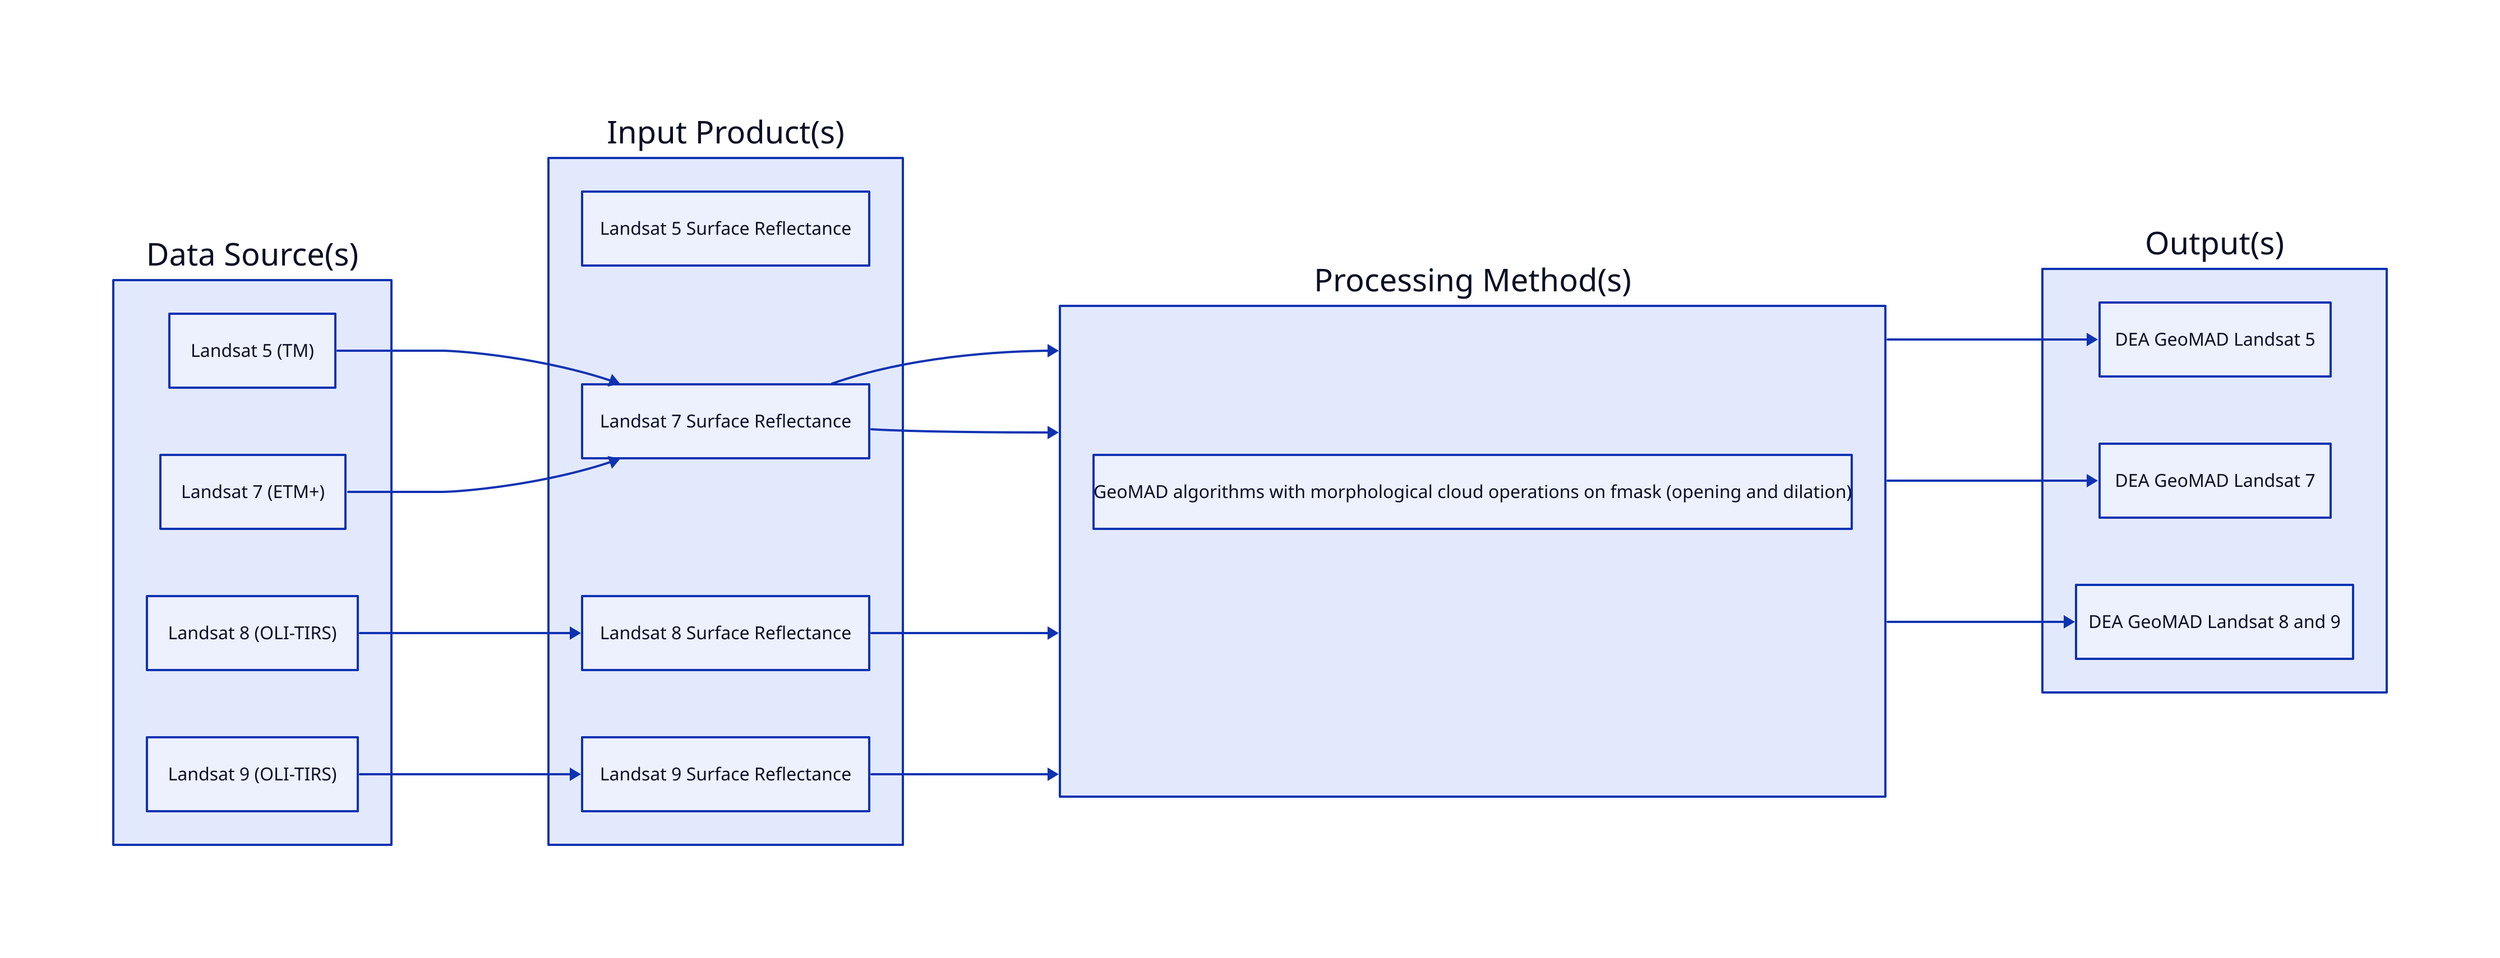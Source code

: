 direction: right

DataSources: Data Source(s) {
  direction: down
  L5Data: Landsat 5 (TM)
  L7Data: Landsat 7 (ETM+)
  L8Data: Landsat 8 (OLI-TIRS)
  L9Data: Landsat 9 (OLI-TIRS)
}

InputProducts: Input Product(s) {
  direction: down
  L5SurfaceReflectance: Landsat 5 Surface Reflectance
  L7SurfaceReflectance: Landsat 7 Surface Reflectance
  L8SurfaceReflectance: Landsat 8 Surface Reflectance
  L9SurfaceReflectance: Landsat 9 Surface Reflectance
}

ProcessingMethods: Processing Method(s) {
  direction: down
  Processing1: GeoMAD algorithms with morphological cloud operations on fmask (opening and dilation)
}

Outputs: Output(s) {
  direction: down
  GeomadLandsat5: DEA GeoMAD Landsat 5
  GeomadLandsat7: DEA GeoMAD Landsat 7
  GeomadLandsat8And9: DEA GeoMAD Landsat 8 and 9
}

DataSources.L5Data -> InputProducts.L7SurfaceReflectance -> ProcessingMethods
DataSources.L7Data -> InputProducts.L7SurfaceReflectance -> ProcessingMethods
DataSources.L8Data -> InputProducts.L8SurfaceReflectance -> ProcessingMethods
DataSources.L9Data -> InputProducts.L9SurfaceReflectance -> ProcessingMethods

ProcessingMethods -> Outputs.GeomadLandsat5
ProcessingMethods -> Outputs.GeomadLandsat7
ProcessingMethods -> Outputs.GeomadLandsat8And9

